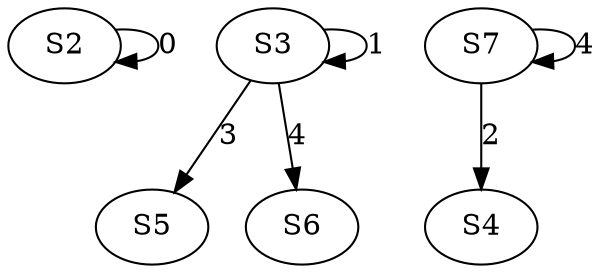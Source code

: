 strict digraph {
	S2 -> S2 [ label = 0 ];
	S3 -> S3 [ label = 1 ];
	S7 -> S4 [ label = 2 ];
	S3 -> S5 [ label = 3 ];
	S3 -> S6 [ label = 4 ];
	S7 -> S7 [ label = 4 ];
}